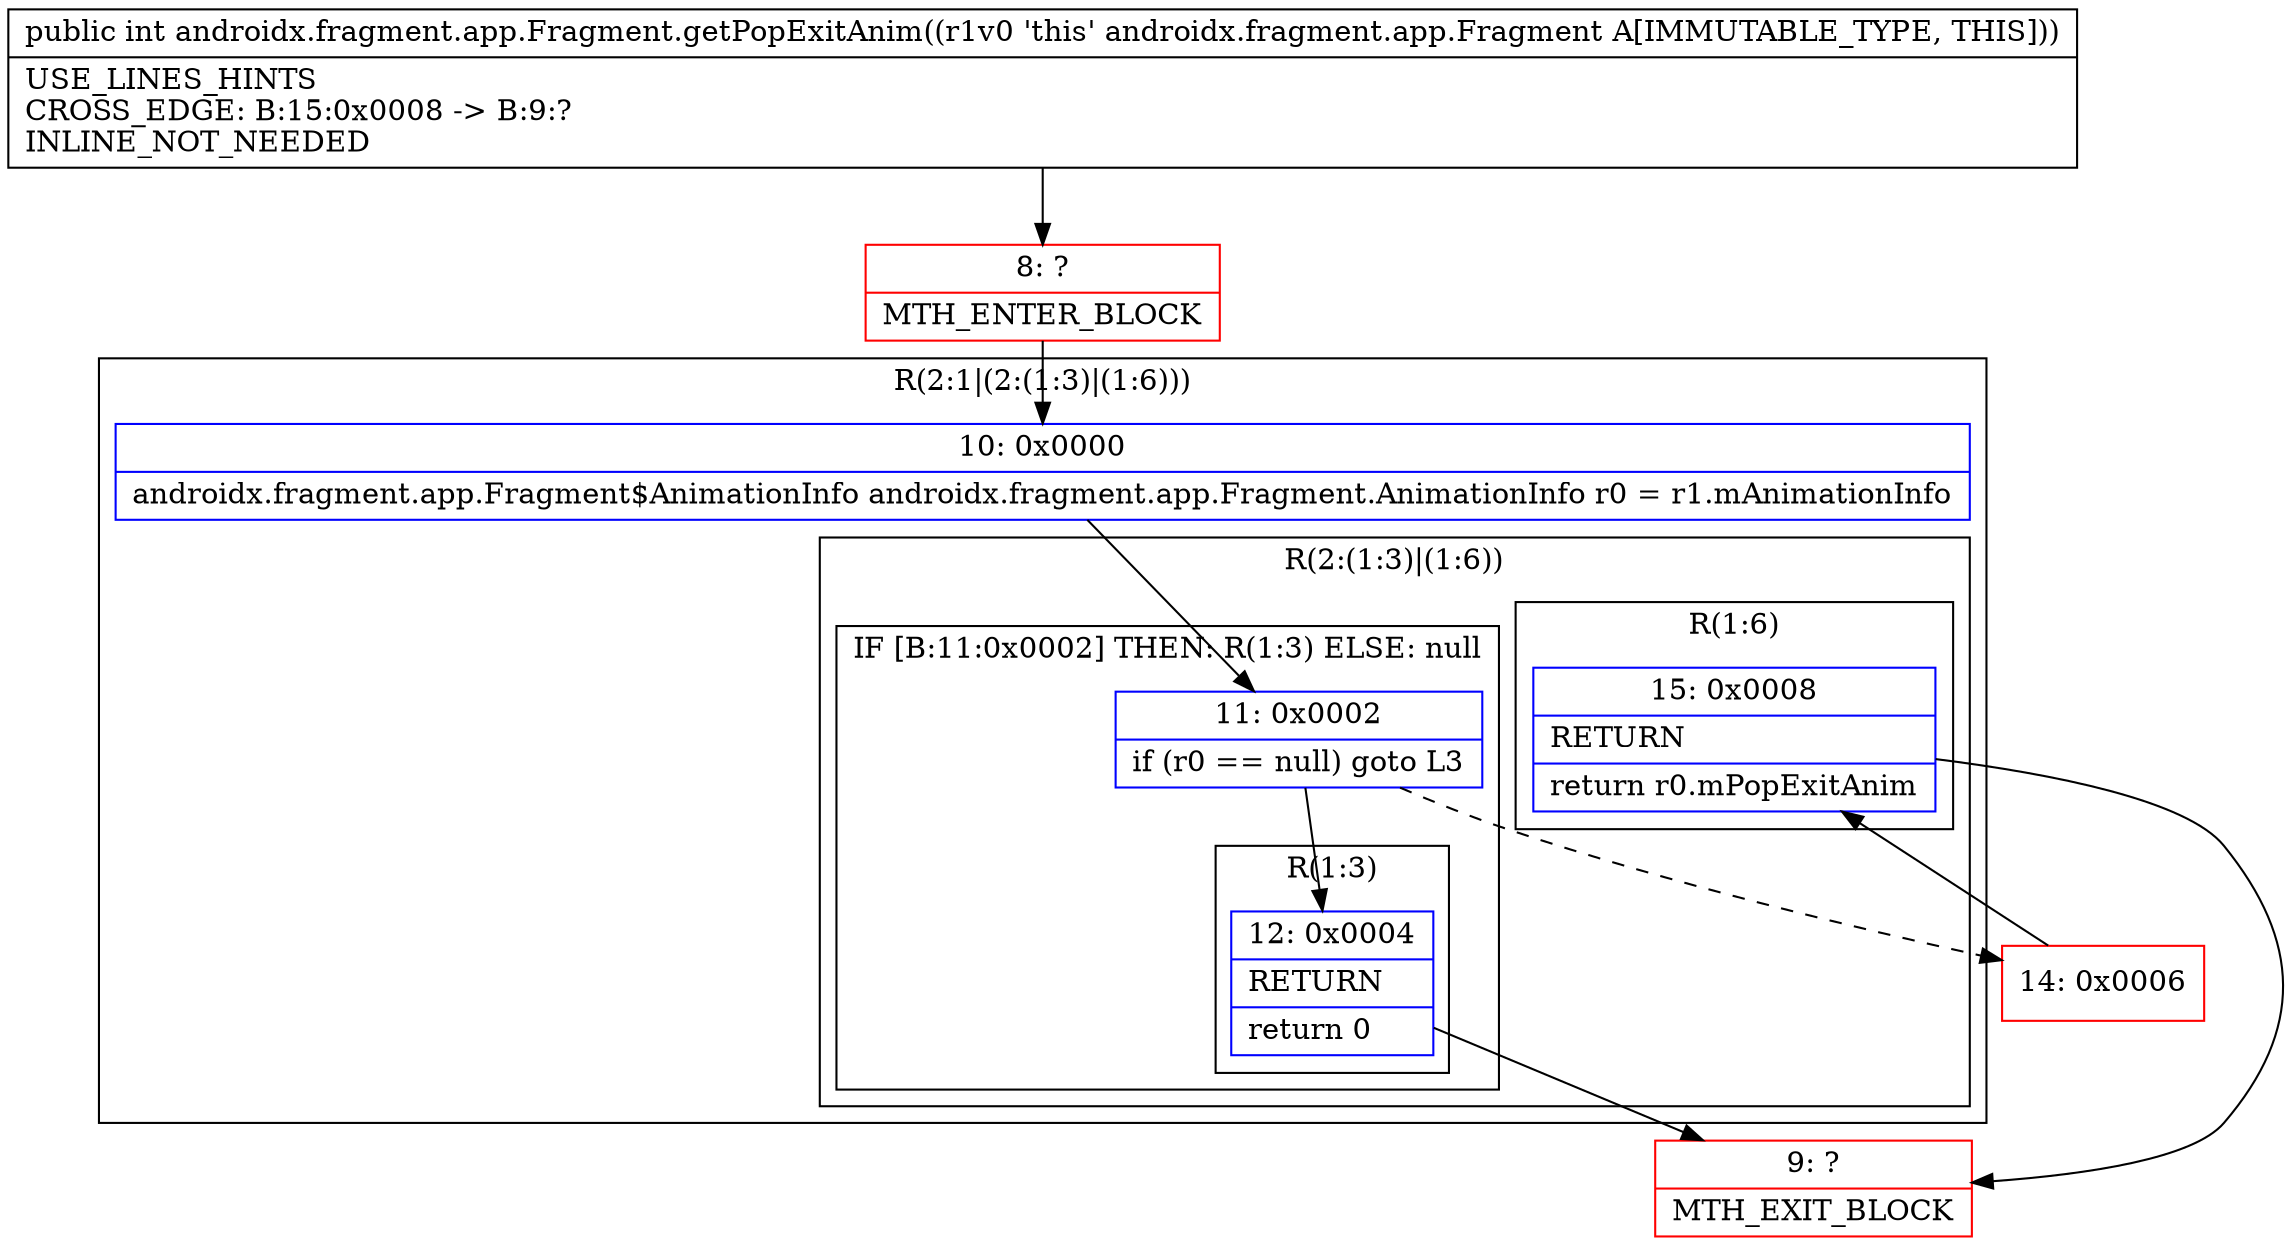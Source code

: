 digraph "CFG forandroidx.fragment.app.Fragment.getPopExitAnim()I" {
subgraph cluster_Region_650418414 {
label = "R(2:1|(2:(1:3)|(1:6)))";
node [shape=record,color=blue];
Node_10 [shape=record,label="{10\:\ 0x0000|androidx.fragment.app.Fragment$AnimationInfo androidx.fragment.app.Fragment.AnimationInfo r0 = r1.mAnimationInfo\l}"];
subgraph cluster_Region_560787806 {
label = "R(2:(1:3)|(1:6))";
node [shape=record,color=blue];
subgraph cluster_IfRegion_17823045 {
label = "IF [B:11:0x0002] THEN: R(1:3) ELSE: null";
node [shape=record,color=blue];
Node_11 [shape=record,label="{11\:\ 0x0002|if (r0 == null) goto L3\l}"];
subgraph cluster_Region_1660832958 {
label = "R(1:3)";
node [shape=record,color=blue];
Node_12 [shape=record,label="{12\:\ 0x0004|RETURN\l|return 0\l}"];
}
}
subgraph cluster_Region_1667273493 {
label = "R(1:6)";
node [shape=record,color=blue];
Node_15 [shape=record,label="{15\:\ 0x0008|RETURN\l|return r0.mPopExitAnim\l}"];
}
}
}
Node_8 [shape=record,color=red,label="{8\:\ ?|MTH_ENTER_BLOCK\l}"];
Node_9 [shape=record,color=red,label="{9\:\ ?|MTH_EXIT_BLOCK\l}"];
Node_14 [shape=record,color=red,label="{14\:\ 0x0006}"];
MethodNode[shape=record,label="{public int androidx.fragment.app.Fragment.getPopExitAnim((r1v0 'this' androidx.fragment.app.Fragment A[IMMUTABLE_TYPE, THIS]))  | USE_LINES_HINTS\lCROSS_EDGE: B:15:0x0008 \-\> B:9:?\lINLINE_NOT_NEEDED\l}"];
MethodNode -> Node_8;Node_10 -> Node_11;
Node_11 -> Node_12;
Node_11 -> Node_14[style=dashed];
Node_12 -> Node_9;
Node_15 -> Node_9;
Node_8 -> Node_10;
Node_14 -> Node_15;
}

